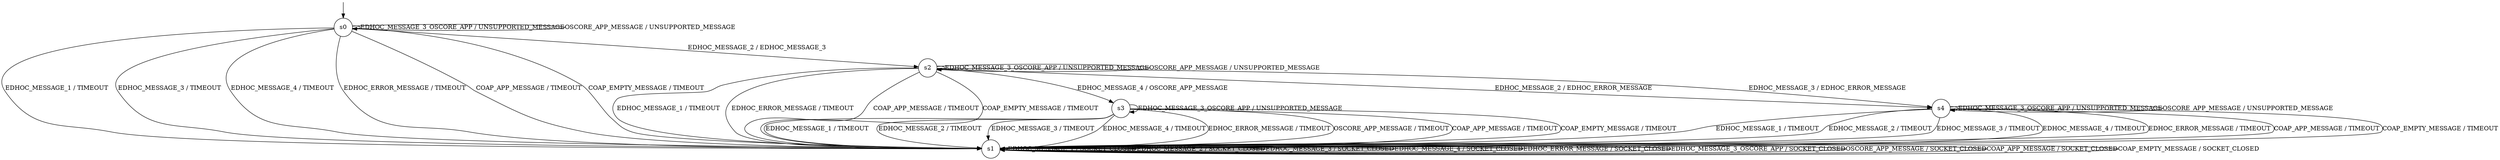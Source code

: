 digraph g {

	s0 [shape="circle" label="s0"];
	s1 [shape="circle" label="s1"];
	s2 [shape="circle" label="s2"];
	s3 [shape="circle" label="s3"];
	s4 [shape="circle" label="s4"];
	s0 -> s1 [label="EDHOC_MESSAGE_1 / TIMEOUT"];
	s0 -> s2 [label="EDHOC_MESSAGE_2 / EDHOC_MESSAGE_3"];
	s0 -> s1 [label="EDHOC_MESSAGE_3 / TIMEOUT"];
	s0 -> s1 [label="EDHOC_MESSAGE_4 / TIMEOUT"];
	s0 -> s1 [label="EDHOC_ERROR_MESSAGE / TIMEOUT"];
	s0 -> s0 [label="EDHOC_MESSAGE_3_OSCORE_APP / UNSUPPORTED_MESSAGE"];
	s0 -> s0 [label="OSCORE_APP_MESSAGE / UNSUPPORTED_MESSAGE"];
	s0 -> s1 [label="COAP_APP_MESSAGE / TIMEOUT"];
	s0 -> s1 [label="COAP_EMPTY_MESSAGE / TIMEOUT"];
	s1 -> s1 [label="EDHOC_MESSAGE_1 / SOCKET_CLOSED"];
	s1 -> s1 [label="EDHOC_MESSAGE_2 / SOCKET_CLOSED"];
	s1 -> s1 [label="EDHOC_MESSAGE_3 / SOCKET_CLOSED"];
	s1 -> s1 [label="EDHOC_MESSAGE_4 / SOCKET_CLOSED"];
	s1 -> s1 [label="EDHOC_ERROR_MESSAGE / SOCKET_CLOSED"];
	s1 -> s1 [label="EDHOC_MESSAGE_3_OSCORE_APP / SOCKET_CLOSED"];
	s1 -> s1 [label="OSCORE_APP_MESSAGE / SOCKET_CLOSED"];
	s1 -> s1 [label="COAP_APP_MESSAGE / SOCKET_CLOSED"];
	s1 -> s1 [label="COAP_EMPTY_MESSAGE / SOCKET_CLOSED"];
	s2 -> s1 [label="EDHOC_MESSAGE_1 / TIMEOUT"];
	s2 -> s4 [label="EDHOC_MESSAGE_2 / EDHOC_ERROR_MESSAGE"];
	s2 -> s4 [label="EDHOC_MESSAGE_3 / EDHOC_ERROR_MESSAGE"];
	s2 -> s3 [label="EDHOC_MESSAGE_4 / OSCORE_APP_MESSAGE"];
	s2 -> s1 [label="EDHOC_ERROR_MESSAGE / TIMEOUT"];
	s2 -> s2 [label="EDHOC_MESSAGE_3_OSCORE_APP / UNSUPPORTED_MESSAGE"];
	s2 -> s2 [label="OSCORE_APP_MESSAGE / UNSUPPORTED_MESSAGE"];
	s2 -> s1 [label="COAP_APP_MESSAGE / TIMEOUT"];
	s2 -> s1 [label="COAP_EMPTY_MESSAGE / TIMEOUT"];
	s3 -> s1 [label="EDHOC_MESSAGE_1 / TIMEOUT"];
	s3 -> s1 [label="EDHOC_MESSAGE_2 / TIMEOUT"];
	s3 -> s1 [label="EDHOC_MESSAGE_3 / TIMEOUT"];
	s3 -> s1 [label="EDHOC_MESSAGE_4 / TIMEOUT"];
	s3 -> s1 [label="EDHOC_ERROR_MESSAGE / TIMEOUT"];
	s3 -> s3 [label="EDHOC_MESSAGE_3_OSCORE_APP / UNSUPPORTED_MESSAGE"];
	s3 -> s1 [label="OSCORE_APP_MESSAGE / TIMEOUT"];
	s3 -> s1 [label="COAP_APP_MESSAGE / TIMEOUT"];
	s3 -> s1 [label="COAP_EMPTY_MESSAGE / TIMEOUT"];
	s4 -> s1 [label="EDHOC_MESSAGE_1 / TIMEOUT"];
	s4 -> s1 [label="EDHOC_MESSAGE_2 / TIMEOUT"];
	s4 -> s1 [label="EDHOC_MESSAGE_3 / TIMEOUT"];
	s4 -> s1 [label="EDHOC_MESSAGE_4 / TIMEOUT"];
	s4 -> s1 [label="EDHOC_ERROR_MESSAGE / TIMEOUT"];
	s4 -> s4 [label="EDHOC_MESSAGE_3_OSCORE_APP / UNSUPPORTED_MESSAGE"];
	s4 -> s4 [label="OSCORE_APP_MESSAGE / UNSUPPORTED_MESSAGE"];
	s4 -> s1 [label="COAP_APP_MESSAGE / TIMEOUT"];
	s4 -> s1 [label="COAP_EMPTY_MESSAGE / TIMEOUT"];

__start0 [label="" shape="none" width="0" height="0"];
__start0 -> s0;

}
